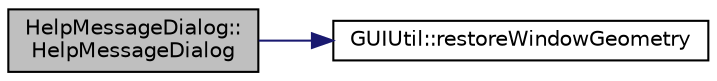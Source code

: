 digraph "HelpMessageDialog::HelpMessageDialog"
{
 // LATEX_PDF_SIZE
  edge [fontname="Helvetica",fontsize="10",labelfontname="Helvetica",labelfontsize="10"];
  node [fontname="Helvetica",fontsize="10",shape=record];
  rankdir="LR";
  Node0 [label="HelpMessageDialog::\lHelpMessageDialog",height=0.2,width=0.4,color="black", fillcolor="grey75", style="filled", fontcolor="black",tooltip=" "];
  Node0 -> Node1 [color="midnightblue",fontsize="10",style="solid"];
  Node1 [label="GUIUtil::restoreWindowGeometry",height=0.2,width=0.4,color="black", fillcolor="white", style="filled",URL="$namespace_g_u_i_util.html#aded16e1d178a93b809819884af8351db",tooltip=" "];
}
